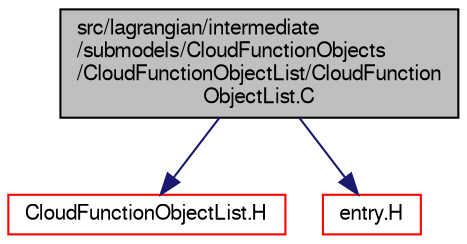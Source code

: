 digraph "src/lagrangian/intermediate/submodels/CloudFunctionObjects/CloudFunctionObjectList/CloudFunctionObjectList.C"
{
  bgcolor="transparent";
  edge [fontname="FreeSans",fontsize="10",labelfontname="FreeSans",labelfontsize="10"];
  node [fontname="FreeSans",fontsize="10",shape=record];
  Node0 [label="src/lagrangian/intermediate\l/submodels/CloudFunctionObjects\l/CloudFunctionObjectList/CloudFunction\lObjectList.C",height=0.2,width=0.4,color="black", fillcolor="grey75", style="filled", fontcolor="black"];
  Node0 -> Node1 [color="midnightblue",fontsize="10",style="solid",fontname="FreeSans"];
  Node1 [label="CloudFunctionObjectList.H",height=0.2,width=0.4,color="red",URL="$a05549.html"];
  Node0 -> Node57 [color="midnightblue",fontsize="10",style="solid",fontname="FreeSans"];
  Node57 [label="entry.H",height=0.2,width=0.4,color="red",URL="$a08825.html"];
}
